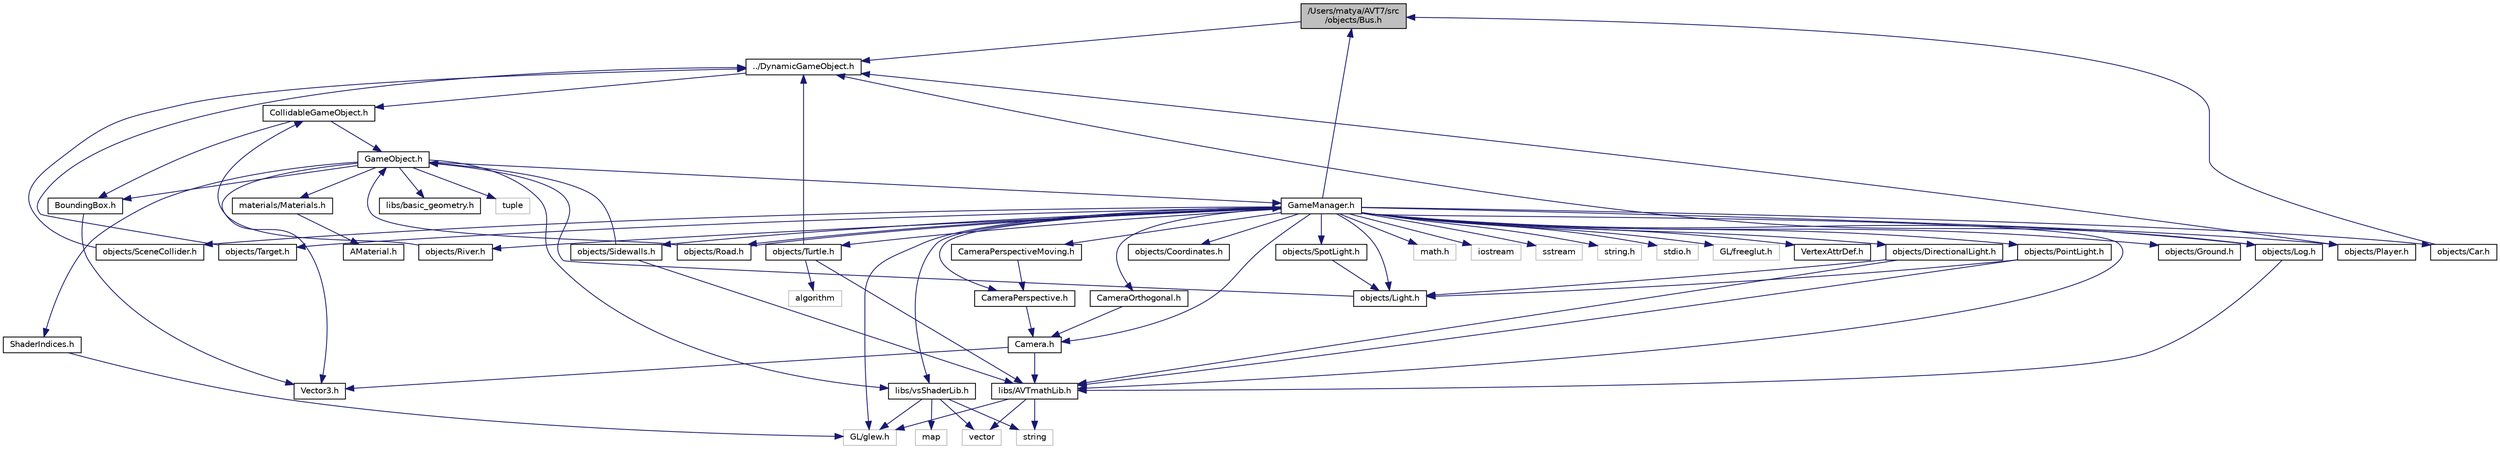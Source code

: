 digraph "/Users/matya/AVT7/src/objects/Bus.h"
{
  edge [fontname="Helvetica",fontsize="10",labelfontname="Helvetica",labelfontsize="10"];
  node [fontname="Helvetica",fontsize="10",shape=record];
  Node0 [label="/Users/matya/AVT7/src\l/objects/Bus.h",height=0.2,width=0.4,color="black", fillcolor="grey75", style="filled", fontcolor="black"];
  Node0 -> Node1 [color="midnightblue",fontsize="10",style="solid"];
  Node1 [label="../DynamicGameObject.h",height=0.2,width=0.4,color="black", fillcolor="white", style="filled",URL="$_dynamic_game_object_8h.html"];
  Node1 -> Node2 [color="midnightblue",fontsize="10",style="solid"];
  Node2 [label="CollidableGameObject.h",height=0.2,width=0.4,color="black", fillcolor="white", style="filled",URL="$_collidable_game_object_8h.html"];
  Node2 -> Node3 [color="midnightblue",fontsize="10",style="solid"];
  Node3 [label="GameObject.h",height=0.2,width=0.4,color="black", fillcolor="white", style="filled",URL="$_game_object_8h.html"];
  Node3 -> Node4 [color="midnightblue",fontsize="10",style="solid"];
  Node4 [label="libs/basic_geometry.h",height=0.2,width=0.4,color="black", fillcolor="white", style="filled",URL="$basic__geometry_8h.html"];
  Node3 -> Node5 [color="midnightblue",fontsize="10",style="solid"];
  Node5 [label="tuple",height=0.2,width=0.4,color="grey75", fillcolor="white", style="filled"];
  Node3 -> Node6 [color="midnightblue",fontsize="10",style="solid"];
  Node6 [label="Vector3.h",height=0.2,width=0.4,color="black", fillcolor="white", style="filled",URL="$_vector3_8h.html"];
  Node3 -> Node7 [color="midnightblue",fontsize="10",style="solid"];
  Node7 [label="ShaderIndices.h",height=0.2,width=0.4,color="black", fillcolor="white", style="filled",URL="$_shader_indices_8h.html"];
  Node7 -> Node8 [color="midnightblue",fontsize="10",style="solid"];
  Node8 [label="GL/glew.h",height=0.2,width=0.4,color="grey75", fillcolor="white", style="filled"];
  Node3 -> Node9 [color="midnightblue",fontsize="10",style="solid"];
  Node9 [label="BoundingBox.h",height=0.2,width=0.4,color="black", fillcolor="white", style="filled",URL="$_bounding_box_8h.html"];
  Node9 -> Node6 [color="midnightblue",fontsize="10",style="solid"];
  Node3 -> Node10 [color="midnightblue",fontsize="10",style="solid"];
  Node10 [label="materials/Materials.h",height=0.2,width=0.4,color="black", fillcolor="white", style="filled",URL="$_materials_8h.html"];
  Node10 -> Node11 [color="midnightblue",fontsize="10",style="solid"];
  Node11 [label="AMaterial.h",height=0.2,width=0.4,color="black", fillcolor="white", style="filled",URL="$_a_material_8h.html"];
  Node3 -> Node12 [color="midnightblue",fontsize="10",style="solid"];
  Node12 [label="GameManager.h",height=0.2,width=0.4,color="black", fillcolor="white", style="filled",URL="$_game_manager_8h.html"];
  Node12 -> Node13 [color="midnightblue",fontsize="10",style="solid"];
  Node13 [label="math.h",height=0.2,width=0.4,color="grey75", fillcolor="white", style="filled"];
  Node12 -> Node14 [color="midnightblue",fontsize="10",style="solid"];
  Node14 [label="iostream",height=0.2,width=0.4,color="grey75", fillcolor="white", style="filled"];
  Node12 -> Node15 [color="midnightblue",fontsize="10",style="solid"];
  Node15 [label="sstream",height=0.2,width=0.4,color="grey75", fillcolor="white", style="filled"];
  Node12 -> Node16 [color="midnightblue",fontsize="10",style="solid"];
  Node16 [label="string.h",height=0.2,width=0.4,color="grey75", fillcolor="white", style="filled"];
  Node12 -> Node17 [color="midnightblue",fontsize="10",style="solid"];
  Node17 [label="stdio.h",height=0.2,width=0.4,color="grey75", fillcolor="white", style="filled"];
  Node12 -> Node8 [color="midnightblue",fontsize="10",style="solid"];
  Node12 -> Node18 [color="midnightblue",fontsize="10",style="solid"];
  Node18 [label="GL/freeglut.h",height=0.2,width=0.4,color="grey75", fillcolor="white", style="filled"];
  Node12 -> Node19 [color="midnightblue",fontsize="10",style="solid"];
  Node19 [label="libs/AVTmathLib.h",height=0.2,width=0.4,color="black", fillcolor="white", style="filled",URL="$_a_v_tmath_lib_8h.html"];
  Node19 -> Node20 [color="midnightblue",fontsize="10",style="solid"];
  Node20 [label="vector",height=0.2,width=0.4,color="grey75", fillcolor="white", style="filled"];
  Node19 -> Node21 [color="midnightblue",fontsize="10",style="solid"];
  Node21 [label="string",height=0.2,width=0.4,color="grey75", fillcolor="white", style="filled"];
  Node19 -> Node8 [color="midnightblue",fontsize="10",style="solid"];
  Node12 -> Node22 [color="midnightblue",fontsize="10",style="solid"];
  Node22 [label="VertexAttrDef.h",height=0.2,width=0.4,color="black", fillcolor="white", style="filled",URL="$_vertex_attr_def_8h.html"];
  Node12 -> Node23 [color="midnightblue",fontsize="10",style="solid"];
  Node23 [label="libs/vsShaderLib.h",height=0.2,width=0.4,color="black", fillcolor="white", style="filled",URL="$vs_shader_lib_8h.html"];
  Node23 -> Node21 [color="midnightblue",fontsize="10",style="solid"];
  Node23 -> Node20 [color="midnightblue",fontsize="10",style="solid"];
  Node23 -> Node24 [color="midnightblue",fontsize="10",style="solid"];
  Node24 [label="map",height=0.2,width=0.4,color="grey75", fillcolor="white", style="filled"];
  Node23 -> Node8 [color="midnightblue",fontsize="10",style="solid"];
  Node12 -> Node25 [color="midnightblue",fontsize="10",style="solid"];
  Node25 [label="Camera.h",height=0.2,width=0.4,color="black", fillcolor="white", style="filled",URL="$_camera_8h.html"];
  Node25 -> Node6 [color="midnightblue",fontsize="10",style="solid"];
  Node25 -> Node19 [color="midnightblue",fontsize="10",style="solid"];
  Node12 -> Node26 [color="midnightblue",fontsize="10",style="solid"];
  Node26 [label="CameraPerspective.h",height=0.2,width=0.4,color="black", fillcolor="white", style="filled",URL="$_camera_perspective_8h.html"];
  Node26 -> Node25 [color="midnightblue",fontsize="10",style="solid"];
  Node12 -> Node27 [color="midnightblue",fontsize="10",style="solid"];
  Node27 [label="CameraPerspectiveMoving.h",height=0.2,width=0.4,color="black", fillcolor="white", style="filled",URL="$_camera_perspective_moving_8h.html"];
  Node27 -> Node26 [color="midnightblue",fontsize="10",style="solid"];
  Node12 -> Node28 [color="midnightblue",fontsize="10",style="solid"];
  Node28 [label="CameraOrthogonal.h",height=0.2,width=0.4,color="black", fillcolor="white", style="filled",URL="$_camera_orthogonal_8h.html"];
  Node28 -> Node25 [color="midnightblue",fontsize="10",style="solid"];
  Node12 -> Node29 [color="midnightblue",fontsize="10",style="solid"];
  Node29 [label="objects/River.h",height=0.2,width=0.4,color="black", fillcolor="white", style="filled",URL="$_river_8h.html"];
  Node29 -> Node2 [color="midnightblue",fontsize="10",style="solid"];
  Node12 -> Node30 [color="midnightblue",fontsize="10",style="solid"];
  Node30 [label="objects/Ground.h",height=0.2,width=0.4,color="black", fillcolor="white", style="filled",URL="$_ground_8h.html"];
  Node12 -> Node31 [color="midnightblue",fontsize="10",style="solid"];
  Node31 [label="objects/Player.h",height=0.2,width=0.4,color="black", fillcolor="white", style="filled",URL="$_player_8h.html"];
  Node31 -> Node1 [color="midnightblue",fontsize="10",style="solid"];
  Node12 -> Node32 [color="midnightblue",fontsize="10",style="solid"];
  Node32 [label="objects/Road.h",height=0.2,width=0.4,color="black", fillcolor="white", style="filled",URL="$_road_8h.html"];
  Node32 -> Node3 [color="midnightblue",fontsize="10",style="solid"];
  Node32 -> Node12 [color="midnightblue",fontsize="10",style="solid"];
  Node12 -> Node33 [color="midnightblue",fontsize="10",style="solid"];
  Node33 [label="objects/Light.h",height=0.2,width=0.4,color="black", fillcolor="white", style="filled",URL="$_light_8h.html"];
  Node33 -> Node3 [color="midnightblue",fontsize="10",style="solid"];
  Node12 -> Node0 [color="midnightblue",fontsize="10",style="solid"];
  Node12 -> Node34 [color="midnightblue",fontsize="10",style="solid"];
  Node34 [label="objects/Coordinates.h",height=0.2,width=0.4,color="black", fillcolor="white", style="filled",URL="$_coordinates_8h.html"];
  Node12 -> Node35 [color="midnightblue",fontsize="10",style="solid"];
  Node35 [label="objects/Log.h",height=0.2,width=0.4,color="black", fillcolor="white", style="filled",URL="$_log_8h.html"];
  Node35 -> Node1 [color="midnightblue",fontsize="10",style="solid"];
  Node35 -> Node19 [color="midnightblue",fontsize="10",style="solid"];
  Node12 -> Node36 [color="midnightblue",fontsize="10",style="solid"];
  Node36 [label="objects/Sidewalls.h",height=0.2,width=0.4,color="black", fillcolor="white", style="filled",URL="$_sidewalls_8h.html"];
  Node36 -> Node3 [color="midnightblue",fontsize="10",style="solid"];
  Node36 -> Node19 [color="midnightblue",fontsize="10",style="solid"];
  Node12 -> Node37 [color="midnightblue",fontsize="10",style="solid"];
  Node37 [label="objects/SceneCollider.h",height=0.2,width=0.4,color="black", fillcolor="white", style="filled",URL="$_scene_collider_8h.html"];
  Node37 -> Node1 [color="midnightblue",fontsize="10",style="solid"];
  Node12 -> Node38 [color="midnightblue",fontsize="10",style="solid"];
  Node38 [label="objects/Target.h",height=0.2,width=0.4,color="black", fillcolor="white", style="filled",URL="$_target_8h.html"];
  Node38 -> Node1 [color="midnightblue",fontsize="10",style="solid"];
  Node12 -> Node39 [color="midnightblue",fontsize="10",style="solid"];
  Node39 [label="objects/SpotLight.h",height=0.2,width=0.4,color="black", fillcolor="white", style="filled",URL="$_spot_light_8h.html"];
  Node39 -> Node33 [color="midnightblue",fontsize="10",style="solid"];
  Node12 -> Node40 [color="midnightblue",fontsize="10",style="solid"];
  Node40 [label="objects/DirectionalLight.h",height=0.2,width=0.4,color="black", fillcolor="white", style="filled",URL="$_directional_light_8h.html"];
  Node40 -> Node33 [color="midnightblue",fontsize="10",style="solid"];
  Node40 -> Node19 [color="midnightblue",fontsize="10",style="solid"];
  Node12 -> Node41 [color="midnightblue",fontsize="10",style="solid"];
  Node41 [label="objects/PointLight.h",height=0.2,width=0.4,color="black", fillcolor="white", style="filled",URL="$_point_light_8h.html"];
  Node41 -> Node33 [color="midnightblue",fontsize="10",style="solid"];
  Node41 -> Node19 [color="midnightblue",fontsize="10",style="solid"];
  Node12 -> Node42 [color="midnightblue",fontsize="10",style="solid"];
  Node42 [label="objects/Car.h",height=0.2,width=0.4,color="black", fillcolor="white", style="filled",URL="$_car_8h.html"];
  Node42 -> Node0 [color="midnightblue",fontsize="10",style="solid"];
  Node12 -> Node43 [color="midnightblue",fontsize="10",style="solid"];
  Node43 [label="objects/Turtle.h",height=0.2,width=0.4,color="black", fillcolor="white", style="filled",URL="$_turtle_8h.html"];
  Node43 -> Node1 [color="midnightblue",fontsize="10",style="solid"];
  Node43 -> Node19 [color="midnightblue",fontsize="10",style="solid"];
  Node43 -> Node44 [color="midnightblue",fontsize="10",style="solid"];
  Node44 [label="algorithm",height=0.2,width=0.4,color="grey75", fillcolor="white", style="filled"];
  Node3 -> Node23 [color="midnightblue",fontsize="10",style="solid"];
  Node2 -> Node9 [color="midnightblue",fontsize="10",style="solid"];
}
